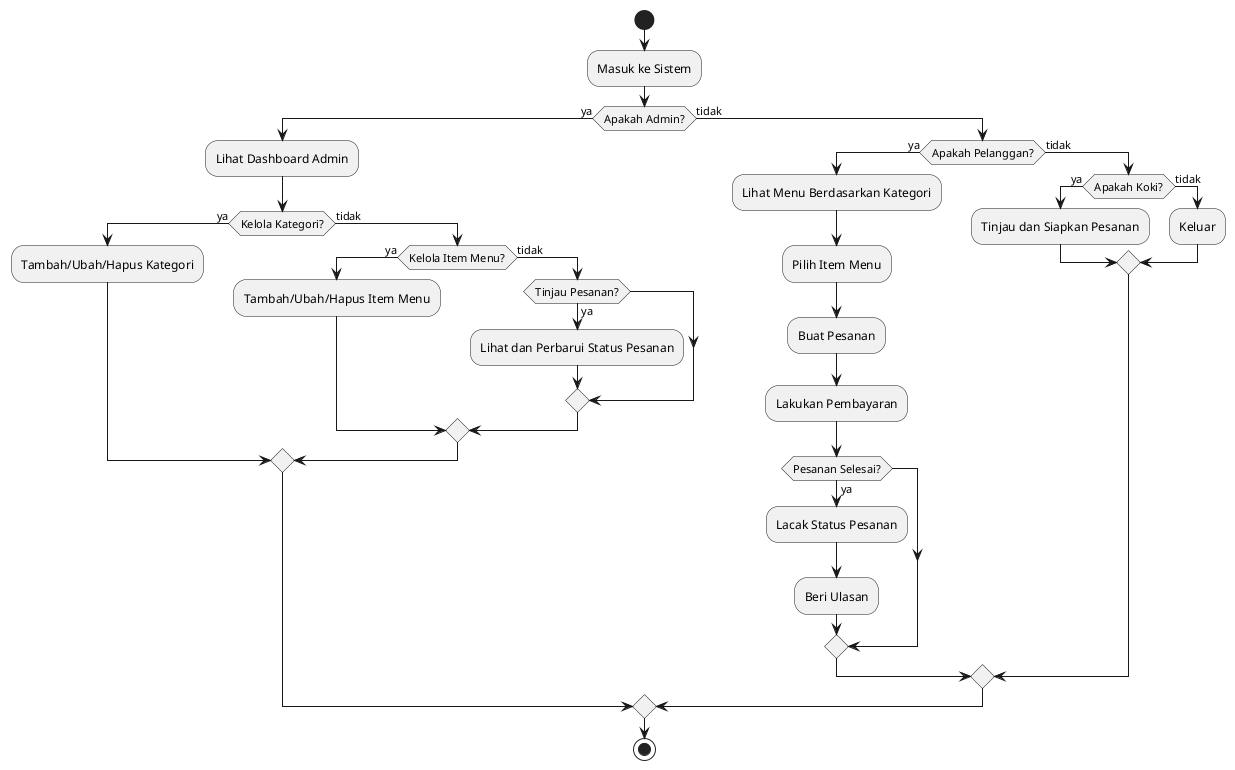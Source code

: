 @startuml
start
:Masuk ke Sistem;
if (Apakah Admin?) then (ya)
  :Lihat Dashboard Admin;
  if (Kelola Kategori?) then (ya)
    :Tambah/Ubah/Hapus Kategori;
  else (tidak)
    if (Kelola Item Menu?) then (ya)
      :Tambah/Ubah/Hapus Item Menu;
    else (tidak)
      if (Tinjau Pesanan?) then (ya)
        :Lihat dan Perbarui Status Pesanan;
      endif
    endif
  endif
else (tidak)
  if (Apakah Pelanggan?) then (ya)
    :Lihat Menu Berdasarkan Kategori;
    :Pilih Item Menu;
    :Buat Pesanan;
    :Lakukan Pembayaran;
    if (Pesanan Selesai?) then (ya)
      :Lacak Status Pesanan;
      :Beri Ulasan;
    endif
  else (tidak)
    if (Apakah Koki?) then (ya)
      :Tinjau dan Siapkan Pesanan;
    else (tidak)
      :Keluar;
    endif
  endif
endif
stop
@enduml
